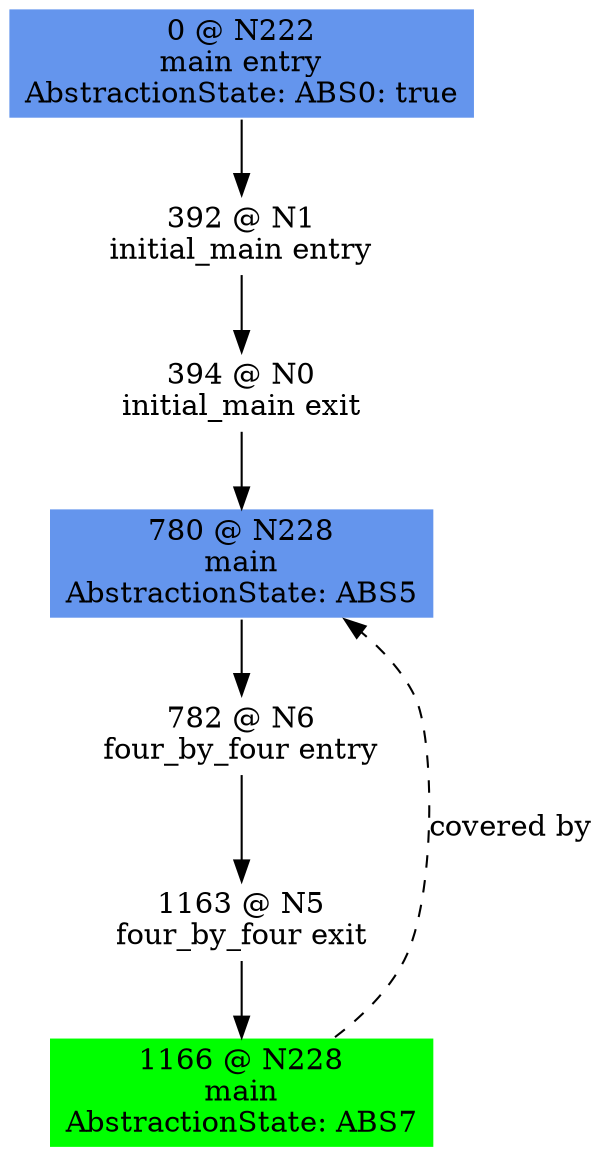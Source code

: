 digraph ARG {
node [style="filled" shape="box" color="white"]
0 [fillcolor="cornflowerblue" label="0 @ N222\nmain entry\nAbstractionState: ABS0: true\n" id="0"]
392 [label="392 @ N1\ninitial_main entry\n" id="392"]
394 [label="394 @ N0\ninitial_main exit\n" id="394"]
780 [fillcolor="cornflowerblue" label="780 @ N228\nmain\nAbstractionState: ABS5\n" id="780"]
782 [label="782 @ N6\nfour_by_four entry\n" id="782"]
1163 [label="1163 @ N5\nfour_by_four exit\n" id="1163"]
1166 [fillcolor="green" label="1166 @ N228\nmain\nAbstractionState: ABS7\n" id="1166"]
0 -> 392 []
392 -> 394 []
394 -> 780 []
1166 -> 780 [style="dashed" weight="0" label="covered by"]
780 -> 782 []
782 -> 1163 []
1163 -> 1166 []
}
